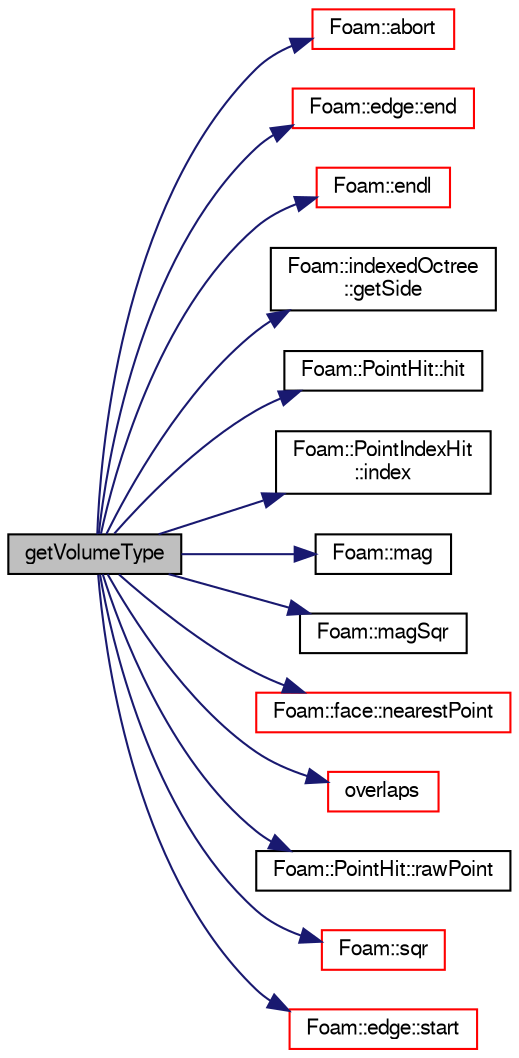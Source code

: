 digraph "getVolumeType"
{
  bgcolor="transparent";
  edge [fontname="FreeSans",fontsize="10",labelfontname="FreeSans",labelfontsize="10"];
  node [fontname="FreeSans",fontsize="10",shape=record];
  rankdir="LR";
  Node231 [label="getVolumeType",height=0.2,width=0.4,color="black", fillcolor="grey75", style="filled", fontcolor="black"];
  Node231 -> Node232 [color="midnightblue",fontsize="10",style="solid",fontname="FreeSans"];
  Node232 [label="Foam::abort",height=0.2,width=0.4,color="red",URL="$a21124.html#a447107a607d03e417307c203fa5fb44b"];
  Node231 -> Node275 [color="midnightblue",fontsize="10",style="solid",fontname="FreeSans"];
  Node275 [label="Foam::edge::end",height=0.2,width=0.4,color="red",URL="$a27210.html#a5ac1c619caccdf5bcf8c3d58a409849f",tooltip="Return end vertex label. "];
  Node231 -> Node240 [color="midnightblue",fontsize="10",style="solid",fontname="FreeSans"];
  Node240 [label="Foam::endl",height=0.2,width=0.4,color="red",URL="$a21124.html#a2db8fe02a0d3909e9351bb4275b23ce4",tooltip="Add newline and flush stream. "];
  Node231 -> Node277 [color="midnightblue",fontsize="10",style="solid",fontname="FreeSans"];
  Node277 [label="Foam::indexedOctree\l::getSide",height=0.2,width=0.4,color="black",URL="$a25026.html#a89a49f91953d426e94dff0935a783c27",tooltip="Helper function to return the side. Returns outside if. "];
  Node231 -> Node278 [color="midnightblue",fontsize="10",style="solid",fontname="FreeSans"];
  Node278 [label="Foam::PointHit::hit",height=0.2,width=0.4,color="black",URL="$a27558.html#aee8dc30bf27cefe419b15f96e594c155",tooltip="Is there a hit. "];
  Node231 -> Node279 [color="midnightblue",fontsize="10",style="solid",fontname="FreeSans"];
  Node279 [label="Foam::PointIndexHit\l::index",height=0.2,width=0.4,color="black",URL="$a27566.html#a4a438520bb14406481732edc13c119c7",tooltip="Return index. "];
  Node231 -> Node280 [color="midnightblue",fontsize="10",style="solid",fontname="FreeSans"];
  Node280 [label="Foam::mag",height=0.2,width=0.4,color="black",URL="$a21124.html#a929da2a3fdcf3dacbbe0487d3a330dae"];
  Node231 -> Node281 [color="midnightblue",fontsize="10",style="solid",fontname="FreeSans"];
  Node281 [label="Foam::magSqr",height=0.2,width=0.4,color="black",URL="$a21124.html#ae6fff2c6981e6d9618aa5038e69def6e"];
  Node231 -> Node282 [color="midnightblue",fontsize="10",style="solid",fontname="FreeSans"];
  Node282 [label="Foam::face::nearestPoint",height=0.2,width=0.4,color="red",URL="$a27218.html#a63a61f4d0eca714a14157cf1dc9b1366",tooltip="Return nearest point to face. "];
  Node231 -> Node296 [color="midnightblue",fontsize="10",style="solid",fontname="FreeSans"];
  Node296 [label="overlaps",height=0.2,width=0.4,color="red",URL="$a25042.html#a1915c0938452ba641c6ccf39df02dfad",tooltip="Does (bb of) shape at index overlap bb. "];
  Node231 -> Node324 [color="midnightblue",fontsize="10",style="solid",fontname="FreeSans"];
  Node324 [label="Foam::PointHit::rawPoint",height=0.2,width=0.4,color="black",URL="$a27558.html#a479a270e3db1518fd61b8a756455786b",tooltip="Return point with no checking. "];
  Node231 -> Node325 [color="midnightblue",fontsize="10",style="solid",fontname="FreeSans"];
  Node325 [label="Foam::sqr",height=0.2,width=0.4,color="red",URL="$a21124.html#a277dc11c581d53826ab5090b08f3b17b"];
  Node231 -> Node326 [color="midnightblue",fontsize="10",style="solid",fontname="FreeSans"];
  Node326 [label="Foam::edge::start",height=0.2,width=0.4,color="red",URL="$a27210.html#afe56bdd2031bbf8321e35e2330c0b990",tooltip="Return start vertex label. "];
}
